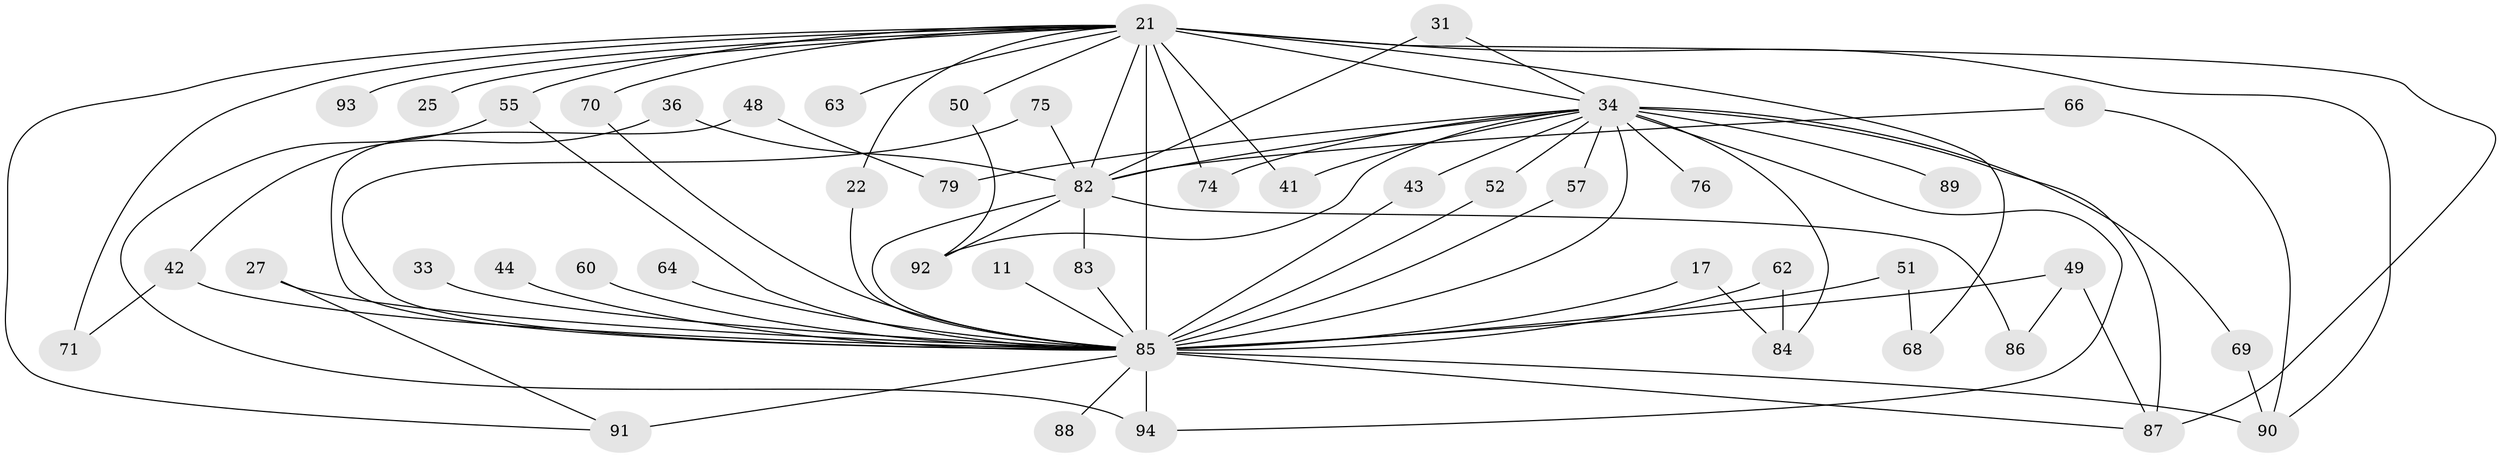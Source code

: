 // original degree distribution, {17: 0.010638297872340425, 19: 0.02127659574468085, 14: 0.02127659574468085, 22: 0.02127659574468085, 29: 0.010638297872340425, 21: 0.010638297872340425, 24: 0.010638297872340425, 2: 0.5851063829787234, 4: 0.10638297872340426, 5: 0.0425531914893617, 6: 0.010638297872340425, 3: 0.13829787234042554, 10: 0.010638297872340425}
// Generated by graph-tools (version 1.1) at 2025/46/03/09/25 04:46:00]
// undirected, 47 vertices, 79 edges
graph export_dot {
graph [start="1"]
  node [color=gray90,style=filled];
  11;
  17;
  21 [super="+15+8"];
  22;
  25;
  27;
  31;
  33;
  34 [super="+26"];
  36;
  41;
  42 [super="+32"];
  43;
  44;
  48;
  49 [super="+29"];
  50;
  51 [super="+37"];
  52;
  55 [super="+23"];
  57;
  60;
  62;
  63;
  64;
  66 [super="+20"];
  68;
  69;
  70;
  71;
  74 [super="+45"];
  75;
  76;
  79 [super="+38"];
  82 [super="+59+61+73+80+4"];
  83;
  84 [super="+39"];
  85 [super="+40+47+81+7"];
  86;
  87 [super="+58+78"];
  88;
  89;
  90 [super="+16+77"];
  91 [super="+35"];
  92 [super="+56"];
  93;
  94 [super="+54"];
  11 -- 85 [weight=2];
  17 -- 84;
  17 -- 85 [weight=2];
  21 -- 68;
  21 -- 70;
  21 -- 71;
  21 -- 74 [weight=2];
  21 -- 22;
  21 -- 87;
  21 -- 25 [weight=2];
  21 -- 90 [weight=2];
  21 -- 93 [weight=2];
  21 -- 41;
  21 -- 50;
  21 -- 55 [weight=3];
  21 -- 63;
  21 -- 85 [weight=14];
  21 -- 82 [weight=10];
  21 -- 34 [weight=6];
  21 -- 91;
  22 -- 85;
  27 -- 91;
  27 -- 85 [weight=2];
  31 -- 82;
  31 -- 34;
  33 -- 85 [weight=2];
  34 -- 85 [weight=12];
  34 -- 69;
  34 -- 74;
  34 -- 76 [weight=2];
  34 -- 79 [weight=3];
  34 -- 82 [weight=4];
  34 -- 84;
  34 -- 87 [weight=2];
  34 -- 89 [weight=2];
  34 -- 92 [weight=2];
  34 -- 94;
  34 -- 41;
  34 -- 43;
  34 -- 52;
  34 -- 57;
  36 -- 42;
  36 -- 82;
  42 -- 71;
  42 -- 85 [weight=3];
  43 -- 85;
  44 -- 85 [weight=2];
  48 -- 79;
  48 -- 85;
  49 -- 85 [weight=2];
  49 -- 86;
  49 -- 87 [weight=2];
  50 -- 92;
  51 -- 68;
  51 -- 85 [weight=4];
  52 -- 85;
  55 -- 94;
  55 -- 85;
  57 -- 85;
  60 -- 85 [weight=2];
  62 -- 84;
  62 -- 85 [weight=2];
  64 -- 85 [weight=2];
  66 -- 90;
  66 -- 82 [weight=2];
  69 -- 90;
  70 -- 85;
  75 -- 82;
  75 -- 85;
  82 -- 86;
  82 -- 83;
  82 -- 92 [weight=2];
  82 -- 85 [weight=10];
  83 -- 85;
  85 -- 87;
  85 -- 88;
  85 -- 90 [weight=2];
  85 -- 94 [weight=2];
  85 -- 91 [weight=2];
}
